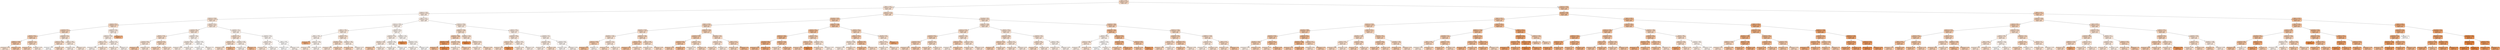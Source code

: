 digraph Tree {
node [shape=box, style="filled, rounded", color="black", fontname="helvetica"] ;
edge [fontname="helvetica"] ;
0 [label=<MedInc &le; 0.305<br/>squared_error = 0.942<br/>samples = 14343<br/>value = 1.91>, fillcolor="#f7d8c2"] ;
1 [label=<MedInc &le; -0.533<br/>squared_error = 0.631<br/>samples = 9562<br/>value = 1.553>, fillcolor="#f9e2d2"] ;
0 -> 1 [labeldistance=2.5, labelangle=45, headlabel="True"] ;
2 [label=<AveRooms &le; -0.841<br/>squared_error = 0.463<br/>samples = 4897<br/>value = 1.276>, fillcolor="#fbeade"] ;
1 -> 2 ;
3 [label=<AveOccup &le; -0.504<br/>squared_error = 0.538<br/>samples = 1911<br/>value = 1.557>, fillcolor="#f9e2d1"] ;
2 -> 3 ;
4 [label=<Latitude &le; 1.054<br/>squared_error = 0.783<br/>samples = 561<br/>value = 1.9>, fillcolor="#f7d8c2"] ;
3 -> 4 ;
5 [label=<Longitude &le; 0.67<br/>squared_error = 0.765<br/>samples = 468<br/>value = 2.042>, fillcolor="#f6d4bc"] ;
4 -> 5 ;
6 [label=<Latitude &le; -0.515<br/>squared_error = 0.875<br/>samples = 277<br/>value = 2.309>, fillcolor="#f5cdb0"] ;
5 -> 6 ;
7 [label=<AveBedrms &le; -0.845<br/>squared_error = 0.765<br/>samples = 137<br/>value = 2.607>, fillcolor="#f3c4a3"] ;
6 -> 7 ;
8 [label=<squared_error = 0.178<br/>samples = 7<br/>value = 1.591>, fillcolor="#f9e1d0"] ;
7 -> 8 ;
9 [label=<squared_error = 0.738<br/>samples = 130<br/>value = 2.662>, fillcolor="#f3c3a0"] ;
7 -> 9 ;
10 [label=<Longitude &le; -1.14<br/>squared_error = 0.811<br/>samples = 140<br/>value = 2.017>, fillcolor="#f6d5bd"] ;
6 -> 10 ;
11 [label=<squared_error = 0.746<br/>samples = 110<br/>value = 2.223>, fillcolor="#f5cfb4"] ;
10 -> 11 ;
12 [label=<squared_error = 0.323<br/>samples = 30<br/>value = 1.262>, fillcolor="#fbeade"] ;
10 -> 12 ;
13 [label=<Longitude &le; 1.214<br/>squared_error = 0.352<br/>samples = 191<br/>value = 1.655>, fillcolor="#f8dfcd"] ;
5 -> 13 ;
14 [label=<AveOccup &le; -1.841<br/>squared_error = 0.399<br/>samples = 127<br/>value = 1.822>, fillcolor="#f7dac6"] ;
13 -> 14 ;
15 [label=<squared_error = 0.007<br/>samples = 6<br/>value = 0.566>, fillcolor="#fffefd"] ;
14 -> 15 ;
16 [label=<squared_error = 0.337<br/>samples = 121<br/>value = 1.884>, fillcolor="#f7d9c3"] ;
14 -> 16 ;
17 [label=<MedInc &le; -1.298<br/>squared_error = 0.092<br/>samples = 64<br/>value = 1.324>, fillcolor="#fae9dc"] ;
13 -> 17 ;
18 [label=<squared_error = 0.096<br/>samples = 14<br/>value = 1.098>, fillcolor="#fcefe6"] ;
17 -> 18 ;
19 [label=<squared_error = 0.072<br/>samples = 50<br/>value = 1.387>, fillcolor="#fae7d9"] ;
17 -> 19 ;
20 [label=<AveRooms &le; -0.85<br/>squared_error = 0.263<br/>samples = 93<br/>value = 1.186>, fillcolor="#fbece2"] ;
4 -> 20 ;
21 [label=<AveOccup &le; -1.351<br/>squared_error = 0.207<br/>samples = 92<br/>value = 1.161>, fillcolor="#fbede3"] ;
20 -> 21 ;
22 [label=<MedInc &le; -1.714<br/>squared_error = 0.224<br/>samples = 26<br/>value = 1.424>, fillcolor="#fae6d7"] ;
21 -> 22 ;
23 [label=<squared_error = 0.082<br/>samples = 4<br/>value = 0.909>, fillcolor="#fdf4ee"] ;
22 -> 23 ;
24 [label=<squared_error = 0.193<br/>samples = 22<br/>value = 1.517>, fillcolor="#f9e3d3"] ;
22 -> 24 ;
25 [label=<Latitude &le; 1.318<br/>squared_error = 0.162<br/>samples = 66<br/>value = 1.057>, fillcolor="#fcf0e8"] ;
21 -> 25 ;
26 [label=<squared_error = 0.187<br/>samples = 30<br/>value = 1.221>, fillcolor="#fbebe0"] ;
25 -> 26 ;
27 [label=<squared_error = 0.1<br/>samples = 36<br/>value = 0.921>, fillcolor="#fdf4ee"] ;
25 -> 27 ;
28 [label=<squared_error = 0.0<br/>samples = 1<br/>value = 3.5>, fillcolor="#eeab7b"] ;
20 -> 28 ;
29 [label=<Latitude &le; -0.543<br/>squared_error = 0.367<br/>samples = 1350<br/>value = 1.415>, fillcolor="#fae6d8"] ;
3 -> 29 ;
30 [label=<Longitude &le; 0.88<br/>squared_error = 0.309<br/>samples = 1034<br/>value = 1.512>, fillcolor="#f9e3d3"] ;
29 -> 30 ;
31 [label=<Latitude &le; -0.748<br/>squared_error = 0.291<br/>samples = 843<br/>value = 1.624>, fillcolor="#f9e0ce"] ;
30 -> 31 ;
32 [label=<Longitude &le; 0.605<br/>squared_error = 0.208<br/>samples = 514<br/>value = 1.461>, fillcolor="#fae5d6"] ;
31 -> 32 ;
33 [label=<squared_error = 0.657<br/>samples = 14<br/>value = 2.648>, fillcolor="#f3c3a1"] ;
32 -> 33 ;
34 [label=<squared_error = 0.155<br/>samples = 500<br/>value = 1.428>, fillcolor="#fae6d7"] ;
32 -> 34 ;
35 [label=<AveOccup &le; 0.676<br/>squared_error = 0.315<br/>samples = 329<br/>value = 1.878>, fillcolor="#f7d9c3"] ;
31 -> 35 ;
36 [label=<squared_error = 0.348<br/>samples = 170<br/>value = 2.112>, fillcolor="#f6d2b9"] ;
35 -> 36 ;
37 [label=<squared_error = 0.157<br/>samples = 159<br/>value = 1.627>, fillcolor="#f9e0ce"] ;
35 -> 37 ;
38 [label=<Longitude &le; 1.435<br/>squared_error = 0.087<br/>samples = 191<br/>value = 1.017>, fillcolor="#fcf1e9"] ;
30 -> 38 ;
39 [label=<HouseAge &le; 0.464<br/>squared_error = 0.078<br/>samples = 168<br/>value = 1.064>, fillcolor="#fcf0e7"] ;
38 -> 39 ;
40 [label=<squared_error = 0.078<br/>samples = 112<br/>value = 1.13>, fillcolor="#fbeee4"] ;
39 -> 40 ;
41 [label=<squared_error = 0.051<br/>samples = 56<br/>value = 0.933>, fillcolor="#fdf4ed"] ;
39 -> 41 ;
42 [label=<HouseAge &le; 0.383<br/>squared_error = 0.019<br/>samples = 23<br/>value = 0.668>, fillcolor="#fefbf9"] ;
38 -> 42 ;
43 [label=<squared_error = 0.015<br/>samples = 22<br/>value = 0.653>, fillcolor="#fefbf9"] ;
42 -> 43 ;
44 [label=<squared_error = 0.0<br/>samples = 1<br/>value = 1.0>, fillcolor="#fcf2ea"] ;
42 -> 44 ;
45 [label=<Longitude &le; -1.03<br/>squared_error = 0.426<br/>samples = 316<br/>value = 1.098>, fillcolor="#fcefe6"] ;
29 -> 45 ;
46 [label=<Latitude &le; 1.05<br/>squared_error = 0.446<br/>samples = 128<br/>value = 1.565>, fillcolor="#f9e2d1"] ;
45 -> 46 ;
47 [label=<Latitude &le; 1.022<br/>squared_error = 0.411<br/>samples = 101<br/>value = 1.699>, fillcolor="#f8decb"] ;
46 -> 47 ;
48 [label=<squared_error = 0.316<br/>samples = 97<br/>value = 1.641>, fillcolor="#f9e0ce"] ;
47 -> 48 ;
49 [label=<squared_error = 0.63<br/>samples = 4<br/>value = 3.116>, fillcolor="#f0b68c"] ;
47 -> 49 ;
50 [label=<Population &le; 2.339<br/>squared_error = 0.259<br/>samples = 27<br/>value = 1.064>, fillcolor="#fcf0e7"] ;
46 -> 50 ;
51 [label=<squared_error = 0.103<br/>samples = 26<br/>value = 0.985>, fillcolor="#fcf2eb"] ;
50 -> 51 ;
52 [label=<squared_error = -0.0<br/>samples = 1<br/>value = 3.1>, fillcolor="#f0b68d"] ;
50 -> 52 ;
53 [label=<Longitude &le; -0.414<br/>squared_error = 0.162<br/>samples = 188<br/>value = 0.779>, fillcolor="#fef8f4"] ;
45 -> 53 ;
54 [label=<Latitude &le; 0.482<br/>squared_error = 0.204<br/>samples = 107<br/>value = 0.94>, fillcolor="#fdf3ed"] ;
53 -> 54 ;
55 [label=<squared_error = 0.326<br/>samples = 21<br/>value = 1.423>, fillcolor="#fae6d7"] ;
54 -> 55 ;
56 [label=<squared_error = 0.103<br/>samples = 86<br/>value = 0.821>, fillcolor="#fdf7f2"] ;
54 -> 56 ;
57 [label=<MedInc &le; -0.897<br/>squared_error = 0.027<br/>samples = 81<br/>value = 0.567>, fillcolor="#fffefd"] ;
53 -> 57 ;
58 [label=<squared_error = 0.012<br/>samples = 74<br/>value = 0.537>, fillcolor="#ffffff"] ;
57 -> 58 ;
59 [label=<squared_error = 0.067<br/>samples = 7<br/>value = 0.886>, fillcolor="#fdf5ef"] ;
57 -> 59 ;
60 [label=<MedInc &le; -0.841<br/>squared_error = 0.331<br/>samples = 2986<br/>value = 1.095>, fillcolor="#fcefe6"] ;
2 -> 60 ;
61 [label=<AveOccup &le; -0.897<br/>squared_error = 0.239<br/>samples = 1782<br/>value = 0.949>, fillcolor="#fdf3ec"] ;
60 -> 61 ;
62 [label=<MedInc &le; -1.206<br/>squared_error = 0.617<br/>samples = 207<br/>value = 1.322>, fillcolor="#fae9dc"] ;
61 -> 62 ;
63 [label=<MedInc &le; -1.918<br/>squared_error = 0.212<br/>samples = 63<br/>value = 0.938>, fillcolor="#fdf3ed"] ;
62 -> 63 ;
64 [label=<squared_error = 0.0<br/>samples = 1<br/>value = 3.5>, fillcolor="#eeab7b"] ;
63 -> 64 ;
65 [label=<AveOccup &le; -1.349<br/>squared_error = 0.108<br/>samples = 62<br/>value = 0.896>, fillcolor="#fdf5ef"] ;
63 -> 65 ;
66 [label=<squared_error = 0.138<br/>samples = 6<br/>value = 1.36>, fillcolor="#fae8da"] ;
65 -> 66 ;
67 [label=<squared_error = 0.079<br/>samples = 56<br/>value = 0.847>, fillcolor="#fdf6f1"] ;
65 -> 67 ;
68 [label=<Latitude &le; 1.078<br/>squared_error = 0.701<br/>samples = 144<br/>value = 1.491>, fillcolor="#f9e4d4"] ;
62 -> 68 ;
69 [label=<HouseAge &le; -0.141<br/>squared_error = 0.952<br/>samples = 83<br/>value = 1.708>, fillcolor="#f8decb"] ;
68 -> 69 ;
70 [label=<squared_error = 0.854<br/>samples = 54<br/>value = 1.477>, fillcolor="#f9e4d5"] ;
69 -> 70 ;
71 [label=<squared_error = 0.85<br/>samples = 29<br/>value = 2.138>, fillcolor="#f6d2b8"] ;
69 -> 71 ;
72 [label=<Population &le; -1.481<br/>squared_error = 0.209<br/>samples = 61<br/>value = 1.195>, fillcolor="#fbece1"] ;
68 -> 72 ;
73 [label=<squared_error = 0.585<br/>samples = 3<br/>value = 2.176>, fillcolor="#f5d0b6"] ;
72 -> 73 ;
74 [label=<squared_error = 0.137<br/>samples = 58<br/>value = 1.144>, fillcolor="#fbeee4"] ;
72 -> 74 ;
75 [label=<Latitude &le; -0.464<br/>squared_error = 0.169<br/>samples = 1575<br/>value = 0.9>, fillcolor="#fdf5ef"] ;
61 -> 75 ;
76 [label=<Longitude &le; 1.074<br/>squared_error = 0.189<br/>samples = 503<br/>value = 1.074>, fillcolor="#fcf0e7"] ;
75 -> 76 ;
77 [label=<Population &le; -1.355<br/>squared_error = 0.202<br/>samples = 246<br/>value = 1.269>, fillcolor="#fbeade"] ;
76 -> 77 ;
78 [label=<squared_error = 1.204<br/>samples = 6<br/>value = 2.464>, fillcolor="#f4c8a9"] ;
77 -> 78 ;
79 [label=<squared_error = 0.14<br/>samples = 240<br/>value = 1.239>, fillcolor="#fbebdf"] ;
77 -> 79 ;
80 [label=<Longitude &le; 1.508<br/>squared_error = 0.106<br/>samples = 257<br/>value = 0.888>, fillcolor="#fdf5ef"] ;
76 -> 80 ;
81 [label=<squared_error = 0.113<br/>samples = 189<br/>value = 0.969>, fillcolor="#fcf3eb"] ;
80 -> 81 ;
82 [label=<squared_error = 0.018<br/>samples = 68<br/>value = 0.661>, fillcolor="#fefbf9"] ;
80 -> 82 ;
83 [label=<Population &le; -1.627<br/>squared_error = 0.139<br/>samples = 1072<br/>value = 0.819>, fillcolor="#fdf7f2"] ;
75 -> 83 ;
84 [label=<squared_error = 0.0<br/>samples = 1<br/>value = 4.5>, fillcolor="#e88f4f"] ;
83 -> 84 ;
85 [label=<Longitude &le; -0.155<br/>squared_error = 0.126<br/>samples = 1071<br/>value = 0.816>, fillcolor="#fdf7f2"] ;
83 -> 85 ;
86 [label=<squared_error = 0.143<br/>samples = 751<br/>value = 0.897>, fillcolor="#fdf5ef"] ;
85 -> 86 ;
87 [label=<squared_error = 0.036<br/>samples = 320<br/>value = 0.625>, fillcolor="#fefcfb"] ;
85 -> 87 ;
88 [label=<AveOccup &le; -0.691<br/>squared_error = 0.389<br/>samples = 1204<br/>value = 1.311>, fillcolor="#fae9dc"] ;
60 -> 88 ;
89 [label=<AveRooms &le; -0.658<br/>squared_error = 0.649<br/>samples = 241<br/>value = 1.678>, fillcolor="#f8dfcc"] ;
88 -> 89 ;
90 [label=<Longitude &le; -1.396<br/>squared_error = 0.805<br/>samples = 36<br/>value = 2.222>, fillcolor="#f5cfb4"] ;
89 -> 90 ;
91 [label=<Population &le; -0.424<br/>squared_error = 0.653<br/>samples = 3<br/>value = 4.11>, fillcolor="#ea9a60"] ;
90 -> 91 ;
92 [label=<squared_error = 0.0<br/>samples = 1<br/>value = 3.0>, fillcolor="#f1b991"] ;
91 -> 92 ;
93 [label=<squared_error = 0.055<br/>samples = 2<br/>value = 4.664>, fillcolor="#e78a47"] ;
91 -> 93 ;
94 [label=<HouseAge &le; -0.505<br/>squared_error = 0.466<br/>samples = 33<br/>value = 2.051>, fillcolor="#f6d4bb"] ;
90 -> 94 ;
95 [label=<squared_error = 0.161<br/>samples = 8<br/>value = 1.343>, fillcolor="#fae8db"] ;
94 -> 95 ;
96 [label=<squared_error = 0.352<br/>samples = 25<br/>value = 2.277>, fillcolor="#f5ceb1"] ;
94 -> 96 ;
97 [label=<Population &le; -1.617<br/>squared_error = 0.561<br/>samples = 205<br/>value = 1.583>, fillcolor="#f9e1d0"] ;
89 -> 97 ;
98 [label=<squared_error = 0.0<br/>samples = 1<br/>value = 4.75>, fillcolor="#e68844"] ;
97 -> 98 ;
99 [label=<AveBedrms &le; 0.413<br/>squared_error = 0.514<br/>samples = 204<br/>value = 1.567>, fillcolor="#f9e2d1"] ;
97 -> 99 ;
100 [label=<squared_error = 0.317<br/>samples = 142<br/>value = 1.43>, fillcolor="#fae6d7"] ;
99 -> 100 ;
101 [label=<squared_error = 0.825<br/>samples = 62<br/>value = 1.882>, fillcolor="#f7d9c3"] ;
99 -> 101 ;
102 [label=<Latitude &le; -0.525<br/>squared_error = 0.282<br/>samples = 963<br/>value = 1.22>, fillcolor="#fbebe0"] ;
88 -> 102 ;
103 [label=<Longitude &le; 0.894<br/>squared_error = 0.298<br/>samples = 344<br/>value = 1.441>, fillcolor="#fae5d6"] ;
102 -> 103 ;
104 [label=<AveOccup &le; 3.548<br/>squared_error = 0.323<br/>samples = 176<br/>value = 1.713>, fillcolor="#f8deca"] ;
103 -> 104 ;
105 [label=<squared_error = 0.28<br/>samples = 175<br/>value = 1.697>, fillcolor="#f8decb"] ;
104 -> 105 ;
106 [label=<squared_error = -0.0<br/>samples = 1<br/>value = 4.5>, fillcolor="#e88f4f"] ;
104 -> 106 ;
107 [label=<Latitude &le; -1.009<br/>squared_error = 0.114<br/>samples = 168<br/>value = 1.156>, fillcolor="#fbede3"] ;
103 -> 107 ;
108 [label=<squared_error = 0.138<br/>samples = 58<br/>value = 1.318>, fillcolor="#fae9dc"] ;
107 -> 108 ;
109 [label=<squared_error = 0.08<br/>samples = 110<br/>value = 1.071>, fillcolor="#fcf0e7"] ;
107 -> 109 ;
110 [label=<Longitude &le; -0.33<br/>squared_error = 0.23<br/>samples = 619<br/>value = 1.096>, fillcolor="#fcefe6"] ;
102 -> 110 ;
111 [label=<HouseAge &le; 1.836<br/>squared_error = 0.253<br/>samples = 459<br/>value = 1.198>, fillcolor="#fbece1"] ;
110 -> 111 ;
112 [label=<squared_error = 0.198<br/>samples = 433<br/>value = 1.165>, fillcolor="#fbede3"] ;
111 -> 112 ;
113 [label=<squared_error = 0.864<br/>samples = 26<br/>value = 1.739>, fillcolor="#f8ddc9"] ;
111 -> 113 ;
114 [label=<Longitude &le; 0.396<br/>squared_error = 0.051<br/>samples = 160<br/>value = 0.806>, fillcolor="#fdf7f3"] ;
110 -> 114 ;
115 [label=<squared_error = 0.034<br/>samples = 139<br/>value = 0.779>, fillcolor="#fef8f4"] ;
114 -> 115 ;
116 [label=<squared_error = 0.128<br/>samples = 21<br/>value = 0.988>, fillcolor="#fcf2eb"] ;
114 -> 116 ;
117 [label=<AveOccup &le; -0.775<br/>squared_error = 0.642<br/>samples = 4665<br/>value = 1.844>, fillcolor="#f7dac5"] ;
1 -> 117 ;
118 [label=<HouseAge &le; -0.343<br/>squared_error = 0.967<br/>samples = 873<br/>value = 2.492>, fillcolor="#f4c8a8"] ;
117 -> 118 ;
119 [label=<MedInc &le; -0.186<br/>squared_error = 0.62<br/>samples = 321<br/>value = 2.021>, fillcolor="#f6d5bd"] ;
118 -> 119 ;
120 [label=<Population &le; -0.579<br/>squared_error = 0.504<br/>samples = 145<br/>value = 1.793>, fillcolor="#f8dbc7"] ;
119 -> 120 ;
121 [label=<Population &le; -1.355<br/>squared_error = 0.467<br/>samples = 49<br/>value = 1.492>, fillcolor="#f9e4d4"] ;
120 -> 121 ;
122 [label=<AveOccup &le; -0.929<br/>squared_error = 1.262<br/>samples = 3<br/>value = 2.32>, fillcolor="#f5ccaf"] ;
121 -> 122 ;
123 [label=<squared_error = 0.417<br/>samples = 2<br/>value = 3.021>, fillcolor="#f0b990"] ;
122 -> 123 ;
124 [label=<squared_error = 0.0<br/>samples = 1<br/>value = 0.917>, fillcolor="#fdf4ee"] ;
122 -> 124 ;
125 [label=<Longitude &le; -1.471<br/>squared_error = 0.367<br/>samples = 46<br/>value = 1.438>, fillcolor="#fae5d7"] ;
121 -> 125 ;
126 [label=<squared_error = 0.051<br/>samples = 4<br/>value = 1.94>, fillcolor="#f7d7c0"] ;
125 -> 126 ;
127 [label=<squared_error = 0.371<br/>samples = 42<br/>value = 1.39>, fillcolor="#fae7d9"] ;
125 -> 127 ;
128 [label=<AveRooms &le; -1.263<br/>squared_error = 0.453<br/>samples = 96<br/>value = 1.946>, fillcolor="#f7d7c0"] ;
120 -> 128 ;
129 [label=<Latitude &le; -0.702<br/>squared_error = 0.621<br/>samples = 20<br/>value = 2.448>, fillcolor="#f4c9aa"] ;
128 -> 129 ;
130 [label=<squared_error = 0.422<br/>samples = 11<br/>value = 2.979>, fillcolor="#f1ba92"] ;
129 -> 130 ;
131 [label=<squared_error = 0.097<br/>samples = 9<br/>value = 1.798>, fillcolor="#f8dbc7"] ;
129 -> 131 ;
132 [label=<MedInc &le; -0.386<br/>squared_error = 0.325<br/>samples = 76<br/>value = 1.814>, fillcolor="#f8dbc6"] ;
128 -> 132 ;
133 [label=<squared_error = 0.153<br/>samples = 23<br/>value = 1.515>, fillcolor="#f9e3d3"] ;
132 -> 133 ;
134 [label=<squared_error = 0.343<br/>samples = 53<br/>value = 1.944>, fillcolor="#f7d7c0"] ;
132 -> 134 ;
135 [label=<AveRooms &le; -0.491<br/>squared_error = 0.637<br/>samples = 176<br/>value = 2.21>, fillcolor="#f5d0b4"] ;
119 -> 135 ;
136 [label=<Longitude &le; 0.703<br/>squared_error = 0.677<br/>samples = 96<br/>value = 2.421>, fillcolor="#f4caab"] ;
135 -> 136 ;
137 [label=<Longitude &le; 0.443<br/>squared_error = 0.585<br/>samples = 67<br/>value = 2.665>, fillcolor="#f3c3a0"] ;
136 -> 137 ;
138 [label=<squared_error = 0.429<br/>samples = 43<br/>value = 2.404>, fillcolor="#f4caac"] ;
137 -> 138 ;
139 [label=<squared_error = 0.522<br/>samples = 24<br/>value = 3.134>, fillcolor="#f0b58b"] ;
137 -> 139 ;
140 [label=<Latitude &le; -1.319<br/>squared_error = 0.431<br/>samples = 29<br/>value = 1.856>, fillcolor="#f7dac4"] ;
136 -> 140 ;
141 [label=<squared_error = 0.212<br/>samples = 8<br/>value = 1.35>, fillcolor="#fae8db"] ;
140 -> 141 ;
142 [label=<squared_error = 0.38<br/>samples = 21<br/>value = 2.049>, fillcolor="#f6d4bc"] ;
140 -> 142 ;
143 [label=<HouseAge &le; -1.231<br/>squared_error = 0.471<br/>samples = 80<br/>value = 1.957>, fillcolor="#f7d7c0"] ;
135 -> 143 ;
144 [label=<AveOccup &le; -1.041<br/>squared_error = 0.243<br/>samples = 25<br/>value = 1.609>, fillcolor="#f9e0cf"] ;
143 -> 144 ;
145 [label=<squared_error = 0.15<br/>samples = 13<br/>value = 1.864>, fillcolor="#f7d9c4"] ;
144 -> 145 ;
146 [label=<squared_error = 0.197<br/>samples = 12<br/>value = 1.333>, fillcolor="#fae8db"] ;
144 -> 146 ;
147 [label=<MedInc &le; 0.194<br/>squared_error = 0.495<br/>samples = 55<br/>value = 2.115>, fillcolor="#f6d2b9"] ;
143 -> 147 ;
148 [label=<squared_error = 0.387<br/>samples = 50<br/>value = 2.005>, fillcolor="#f6d5bd"] ;
147 -> 148 ;
149 [label=<squared_error = 0.25<br/>samples = 5<br/>value = 3.212>, fillcolor="#efb388"] ;
147 -> 149 ;
150 [label=<AveRooms &le; -0.138<br/>squared_error = 0.966<br/>samples = 552<br/>value = 2.765>, fillcolor="#f2c09c"] ;
118 -> 150 ;
151 [label=<Latitude &le; 1.003<br/>squared_error = 0.854<br/>samples = 428<br/>value = 2.94>, fillcolor="#f1bb94"] ;
150 -> 151 ;
152 [label=<AveOccup &le; -1.165<br/>squared_error = 0.804<br/>samples = 368<br/>value = 3.054>, fillcolor="#f0b88f"] ;
151 -> 152 ;
153 [label=<HouseAge &le; 0.303<br/>squared_error = 0.935<br/>samples = 134<br/>value = 3.427>, fillcolor="#eead7e"] ;
152 -> 153 ;
154 [label=<squared_error = 0.923<br/>samples = 60<br/>value = 3.109>, fillcolor="#f0b68c"] ;
153 -> 154 ;
155 [label=<squared_error = 0.797<br/>samples = 74<br/>value = 3.684>, fillcolor="#eda673"] ;
153 -> 155 ;
156 [label=<AveBedrms &le; -0.913<br/>squared_error = 0.604<br/>samples = 234<br/>value = 2.84>, fillcolor="#f2be98"] ;
152 -> 156 ;
157 [label=<squared_error = 0.306<br/>samples = 10<br/>value = 1.738>, fillcolor="#f8ddc9"] ;
156 -> 157 ;
158 [label=<squared_error = 0.56<br/>samples = 224<br/>value = 2.889>, fillcolor="#f1bc96"] ;
156 -> 158 ;
159 [label=<Latitude &le; 1.106<br/>squared_error = 0.592<br/>samples = 60<br/>value = 2.241>, fillcolor="#f5cfb3"] ;
151 -> 159 ;
160 [label=<AveRooms &le; -0.175<br/>squared_error = 0.539<br/>samples = 49<br/>value = 2.409>, fillcolor="#f4caac"] ;
159 -> 160 ;
161 [label=<squared_error = 0.448<br/>samples = 48<br/>value = 2.363>, fillcolor="#f4cbae"] ;
160 -> 161 ;
162 [label=<squared_error = 0.0<br/>samples = 1<br/>value = 4.6>, fillcolor="#e78c4a"] ;
160 -> 162 ;
163 [label=<Longitude &le; -1.257<br/>squared_error = 0.143<br/>samples = 11<br/>value = 1.495>, fillcolor="#f9e4d4"] ;
159 -> 163 ;
164 [label=<squared_error = 0.013<br/>samples = 6<br/>value = 1.828>, fillcolor="#f7dac5"] ;
163 -> 164 ;
165 [label=<squared_error = 0.007<br/>samples = 5<br/>value = 1.095>, fillcolor="#fcefe6"] ;
163 -> 165 ;
166 [label=<Latitude &le; 1.059<br/>squared_error = 0.886<br/>samples = 124<br/>value = 2.163>, fillcolor="#f5d1b6"] ;
150 -> 166 ;
167 [label=<MedInc &le; -0.303<br/>squared_error = 0.974<br/>samples = 79<br/>value = 2.47>, fillcolor="#f4c8a9"] ;
166 -> 167 ;
168 [label=<Population &le; -0.569<br/>squared_error = 0.369<br/>samples = 18<br/>value = 1.395>, fillcolor="#fae7d9"] ;
167 -> 168 ;
169 [label=<squared_error = 0.188<br/>samples = 11<br/>value = 1.164>, fillcolor="#fbede3"] ;
168 -> 169 ;
170 [label=<squared_error = 0.437<br/>samples = 7<br/>value = 1.758>, fillcolor="#f8dcc8"] ;
168 -> 170 ;
171 [label=<Longitude &le; 1.204<br/>squared_error = 0.71<br/>samples = 61<br/>value = 2.788>, fillcolor="#f2bf9b"] ;
167 -> 171 ;
172 [label=<squared_error = 0.635<br/>samples = 53<br/>value = 2.938>, fillcolor="#f1bb94"] ;
171 -> 172 ;
173 [label=<squared_error = 0.068<br/>samples = 8<br/>value = 1.791>, fillcolor="#f8dbc7"] ;
171 -> 173 ;
174 [label=<Population &le; 0.86<br/>squared_error = 0.274<br/>samples = 45<br/>value = 1.624>, fillcolor="#f9e0ce"] ;
166 -> 174 ;
175 [label=<MedInc &le; -0.342<br/>squared_error = 0.168<br/>samples = 44<br/>value = 1.574>, fillcolor="#f9e1d1"] ;
174 -> 175 ;
176 [label=<squared_error = 0.064<br/>samples = 11<br/>value = 1.313>, fillcolor="#fae9dc"] ;
175 -> 176 ;
177 [label=<squared_error = 0.172<br/>samples = 33<br/>value = 1.661>, fillcolor="#f8dfcd"] ;
175 -> 177 ;
178 [label=<squared_error = -0.0<br/>samples = 1<br/>value = 3.821>, fillcolor="#eca26d"] ;
174 -> 178 ;
179 [label=<HouseAge &le; 1.433<br/>squared_error = 0.448<br/>samples = 3792<br/>value = 1.695>, fillcolor="#f8decb"] ;
117 -> 179 ;
180 [label=<AveRooms &le; -0.406<br/>squared_error = 0.381<br/>samples = 3498<br/>value = 1.645>, fillcolor="#f8dfcd"] ;
179 -> 180 ;
181 [label=<AveOccup &le; 0.345<br/>squared_error = 0.334<br/>samples = 1025<br/>value = 1.887>, fillcolor="#f7d9c3"] ;
180 -> 181 ;
182 [label=<Longitude &le; 0.675<br/>squared_error = 0.384<br/>samples = 616<br/>value = 2.059>, fillcolor="#f6d4bb"] ;
181 -> 182 ;
183 [label=<Longitude &le; 0.516<br/>squared_error = 0.476<br/>samples = 357<br/>value = 2.21>, fillcolor="#f5cfb4"] ;
182 -> 183 ;
184 [label=<squared_error = 0.512<br/>samples = 192<br/>value = 2.023>, fillcolor="#f6d5bd"] ;
183 -> 184 ;
185 [label=<squared_error = 0.346<br/>samples = 165<br/>value = 2.428>, fillcolor="#f4c9ab"] ;
183 -> 185 ;
186 [label=<Longitude &le; 0.987<br/>squared_error = 0.18<br/>samples = 259<br/>value = 1.849>, fillcolor="#f7dac4"] ;
182 -> 186 ;
187 [label=<squared_error = 0.143<br/>samples = 205<br/>value = 1.938>, fillcolor="#f7d7c0"] ;
186 -> 187 ;
188 [label=<squared_error = 0.18<br/>samples = 54<br/>value = 1.512>, fillcolor="#f9e3d3"] ;
186 -> 188 ;
189 [label=<Longitude &le; -1.302<br/>squared_error = 0.147<br/>samples = 409<br/>value = 1.628>, fillcolor="#f9e0ce"] ;
181 -> 189 ;
190 [label=<AveOccup &le; 0.391<br/>squared_error = 0.153<br/>samples = 15<br/>value = 2.262>, fillcolor="#f5ceb2"] ;
189 -> 190 ;
191 [label=<squared_error = 0.0<br/>samples = 1<br/>value = 1.138>, fillcolor="#fbeee4"] ;
190 -> 191 ;
192 [label=<squared_error = 0.067<br/>samples = 14<br/>value = 2.342>, fillcolor="#f4ccae"] ;
190 -> 192 ;
193 [label=<AveOccup &le; 0.762<br/>squared_error = 0.131<br/>samples = 394<br/>value = 1.604>, fillcolor="#f9e1cf"] ;
189 -> 193 ;
194 [label=<squared_error = 0.168<br/>samples = 121<br/>value = 1.726>, fillcolor="#f8ddca"] ;
193 -> 194 ;
195 [label=<squared_error = 0.106<br/>samples = 273<br/>value = 1.55>, fillcolor="#f9e2d2"] ;
193 -> 195 ;
196 [label=<Latitude &le; -0.548<br/>squared_error = 0.366<br/>samples = 2473<br/>value = 1.544>, fillcolor="#f9e2d2"] ;
180 -> 196 ;
197 [label=<Longitude &le; 0.885<br/>squared_error = 0.352<br/>samples = 1100<br/>value = 1.722>, fillcolor="#f8ddca"] ;
196 -> 197 ;
198 [label=<AveOccup &le; -0.107<br/>squared_error = 0.297<br/>samples = 562<br/>value = 2.004>, fillcolor="#f6d5bd"] ;
197 -> 198 ;
199 [label=<squared_error = 0.37<br/>samples = 177<br/>value = 2.395>, fillcolor="#f4caac"] ;
198 -> 199 ;
200 [label=<squared_error = 0.162<br/>samples = 385<br/>value = 1.825>, fillcolor="#f7dac5"] ;
198 -> 200 ;
201 [label=<Latitude &le; -0.93<br/>squared_error = 0.239<br/>samples = 538<br/>value = 1.427>, fillcolor="#fae6d7"] ;
197 -> 201 ;
202 [label=<squared_error = 0.259<br/>samples = 276<br/>value = 1.598>, fillcolor="#f9e1d0"] ;
201 -> 202 ;
203 [label=<squared_error = 0.154<br/>samples = 262<br/>value = 1.246>, fillcolor="#fbebdf"] ;
201 -> 203 ;
204 [label=<Longitude &le; -0.297<br/>squared_error = 0.332<br/>samples = 1373<br/>value = 1.402>, fillcolor="#fae6d8"] ;
196 -> 204 ;
205 [label=<Latitude &le; 1.059<br/>squared_error = 0.336<br/>samples = 1065<br/>value = 1.527>, fillcolor="#f9e3d3"] ;
204 -> 205 ;
206 [label=<squared_error = 0.409<br/>samples = 403<br/>value = 1.828>, fillcolor="#f7dac5"] ;
205 -> 206 ;
207 [label=<squared_error = 0.203<br/>samples = 662<br/>value = 1.344>, fillcolor="#fae8db"] ;
205 -> 207 ;
208 [label=<Latitude &le; -0.369<br/>squared_error = 0.081<br/>samples = 308<br/>value = 0.971>, fillcolor="#fcf3eb"] ;
204 -> 208 ;
209 [label=<squared_error = 0.132<br/>samples = 50<br/>value = 1.245>, fillcolor="#fbebdf"] ;
208 -> 209 ;
210 [label=<squared_error = 0.053<br/>samples = 258<br/>value = 0.918>, fillcolor="#fdf4ee"] ;
208 -> 210 ;
211 [label=<Longitude &le; -1.409<br/>squared_error = 0.866<br/>samples = 294<br/>value = 2.289>, fillcolor="#f5cdb1"] ;
179 -> 211 ;
212 [label=<Longitude &le; -1.564<br/>squared_error = 0.651<br/>samples = 91<br/>value = 2.942>, fillcolor="#f1bb94"] ;
211 -> 212 ;
213 [label=<Latitude &le; 2.005<br/>squared_error = 0.216<br/>samples = 6<br/>value = 1.062>, fillcolor="#fcf0e7"] ;
212 -> 213 ;
214 [label=<AveOccup &le; -0.459<br/>squared_error = 0.083<br/>samples = 3<br/>value = 1.457>, fillcolor="#fae5d6"] ;
213 -> 214 ;
215 [label=<squared_error = 0.0<br/>samples = 1<br/>value = 1.133>, fillcolor="#fbeee4"] ;
214 -> 215 ;
216 [label=<squared_error = 0.046<br/>samples = 2<br/>value = 1.618>, fillcolor="#f9e0cf"] ;
214 -> 216 ;
217 [label=<AveRooms &le; 1.155<br/>squared_error = 0.039<br/>samples = 3<br/>value = 0.668>, fillcolor="#fefbf9"] ;
213 -> 217 ;
218 [label=<squared_error = 0.0<br/>samples = 2<br/>value = 0.529>, fillcolor="#ffffff"] ;
217 -> 218 ;
219 [label=<squared_error = 0.0<br/>samples = 1<br/>value = 0.946>, fillcolor="#fdf3ec"] ;
217 -> 219 ;
220 [label=<AveOccup &le; 0.004<br/>squared_error = 0.414<br/>samples = 85<br/>value = 3.075>, fillcolor="#f0b78e"] ;
212 -> 220 ;
221 [label=<Longitude &le; -1.494<br/>squared_error = 0.35<br/>samples = 51<br/>value = 3.375>, fillcolor="#eeaf81"] ;
220 -> 221 ;
222 [label=<squared_error = 0.105<br/>samples = 5<br/>value = 2.489>, fillcolor="#f4c8a8"] ;
221 -> 222 ;
223 [label=<squared_error = 0.282<br/>samples = 46<br/>value = 3.471>, fillcolor="#eeac7c"] ;
221 -> 223 ;
224 [label=<AveOccup &le; 2.078<br/>squared_error = 0.173<br/>samples = 34<br/>value = 2.625>, fillcolor="#f3c4a2"] ;
220 -> 224 ;
225 [label=<squared_error = 0.102<br/>samples = 33<br/>value = 2.578>, fillcolor="#f3c5a4"] ;
224 -> 225 ;
226 [label=<squared_error = 0.0<br/>samples = 1<br/>value = 4.184>, fillcolor="#ea985d"] ;
224 -> 226 ;
227 [label=<AveOccup &le; -0.165<br/>squared_error = 0.686<br/>samples = 203<br/>value = 1.996>, fillcolor="#f6d6be"] ;
211 -> 227 ;
228 [label=<Longitude &le; 0.443<br/>squared_error = 0.755<br/>samples = 120<br/>value = 2.21>, fillcolor="#f5d0b4"] ;
227 -> 228 ;
229 [label=<Latitude &le; 1.057<br/>squared_error = 0.623<br/>samples = 57<br/>value = 1.927>, fillcolor="#f7d7c1"] ;
228 -> 229 ;
230 [label=<squared_error = 0.649<br/>samples = 47<br/>value = 2.055>, fillcolor="#f6d4bb"] ;
229 -> 230 ;
231 [label=<squared_error = 0.061<br/>samples = 10<br/>value = 1.328>, fillcolor="#fae8dc"] ;
229 -> 231 ;
232 [label=<Longitude &le; 0.797<br/>squared_error = 0.737<br/>samples = 63<br/>value = 2.465>, fillcolor="#f4c8a9"] ;
228 -> 232 ;
233 [label=<squared_error = 0.65<br/>samples = 55<br/>value = 2.617>, fillcolor="#f3c4a2"] ;
232 -> 233 ;
234 [label=<squared_error = 0.098<br/>samples = 8<br/>value = 1.424>, fillcolor="#fae6d7"] ;
232 -> 234 ;
235 [label=<AveBedrms &le; -0.239<br/>squared_error = 0.425<br/>samples = 83<br/>value = 1.688>, fillcolor="#f8decc"] ;
227 -> 235 ;
236 [label=<Longitude &le; 0.66<br/>squared_error = 0.166<br/>samples = 34<br/>value = 1.406>, fillcolor="#fae6d8"] ;
235 -> 236 ;
237 [label=<squared_error = 0.143<br/>samples = 18<br/>value = 1.158>, fillcolor="#fbede3"] ;
236 -> 237 ;
238 [label=<squared_error = 0.044<br/>samples = 16<br/>value = 1.684>, fillcolor="#f8decc"] ;
236 -> 238 ;
239 [label=<MedInc &le; 0.222<br/>squared_error = 0.511<br/>samples = 49<br/>value = 1.884>, fillcolor="#f7d9c3"] ;
235 -> 239 ;
240 [label=<squared_error = 0.457<br/>samples = 45<br/>value = 1.807>, fillcolor="#f8dbc6"] ;
239 -> 240 ;
241 [label=<squared_error = 0.29<br/>samples = 4<br/>value = 2.76>, fillcolor="#f2c09c"] ;
239 -> 241 ;
242 [label=<AveOccup &le; -0.032<br/>squared_error = 0.799<br/>samples = 4781<br/>value = 2.625>, fillcolor="#f3c4a2"] ;
0 -> 242 [labeldistance=2.5, labelangle=-45, headlabel="False"] ;
243 [label=<HouseAge &le; -0.666<br/>squared_error = 0.81<br/>samples = 2660<br/>value = 2.868>, fillcolor="#f1bd97"] ;
242 -> 243 ;
244 [label=<MedInc &le; 1.344<br/>squared_error = 0.664<br/>samples = 793<br/>value = 2.503>, fillcolor="#f3c7a7"] ;
243 -> 244 ;
245 [label=<AveOccup &le; -0.742<br/>squared_error = 0.509<br/>samples = 556<br/>value = 2.26>, fillcolor="#f5ceb2"] ;
244 -> 245 ;
246 [label=<HouseAge &le; -0.989<br/>squared_error = 0.624<br/>samples = 178<br/>value = 2.514>, fillcolor="#f3c7a7"] ;
245 -> 246 ;
247 [label=<Population &le; 0.353<br/>squared_error = 0.537<br/>samples = 136<br/>value = 2.372>, fillcolor="#f4cbad"] ;
246 -> 247 ;
248 [label=<Population &le; -1.593<br/>squared_error = 0.362<br/>samples = 94<br/>value = 2.191>, fillcolor="#f5d0b5"] ;
247 -> 248 ;
249 [label=<squared_error = 0.203<br/>samples = 3<br/>value = 1.113>, fillcolor="#fcefe5"] ;
248 -> 249 ;
250 [label=<squared_error = 0.328<br/>samples = 91<br/>value = 2.227>, fillcolor="#f5cfb4"] ;
248 -> 250 ;
251 [label=<MedInc &le; 0.353<br/>squared_error = 0.692<br/>samples = 42<br/>value = 2.776>, fillcolor="#f2c09b"] ;
247 -> 251 ;
252 [label=<squared_error = 0.074<br/>samples = 7<br/>value = 1.926>, fillcolor="#f7d8c1"] ;
251 -> 252 ;
253 [label=<squared_error = 0.642<br/>samples = 35<br/>value = 2.946>, fillcolor="#f1bb94"] ;
251 -> 253 ;
254 [label=<Latitude &le; 0.901<br/>squared_error = 0.627<br/>samples = 42<br/>value = 2.975>, fillcolor="#f1ba92"] ;
246 -> 254 ;
255 [label=<Population &le; -0.996<br/>squared_error = 0.486<br/>samples = 33<br/>value = 3.198>, fillcolor="#efb488"] ;
254 -> 255 ;
256 [label=<squared_error = 0.119<br/>samples = 4<br/>value = 2.533>, fillcolor="#f3c6a6"] ;
255 -> 256 ;
257 [label=<squared_error = 0.468<br/>samples = 29<br/>value = 3.29>, fillcolor="#efb184"] ;
255 -> 257 ;
258 [label=<Latitude &le; 1.017<br/>squared_error = 0.293<br/>samples = 9<br/>value = 2.16>, fillcolor="#f5d1b7"] ;
254 -> 258 ;
259 [label=<squared_error = 0.043<br/>samples = 4<br/>value = 1.69>, fillcolor="#f8decb"] ;
258 -> 259 ;
260 [label=<squared_error = 0.176<br/>samples = 5<br/>value = 2.535>, fillcolor="#f3c6a6"] ;
258 -> 260 ;
261 [label=<MedInc &le; 0.626<br/>squared_error = 0.411<br/>samples = 378<br/>value = 2.14>, fillcolor="#f6d1b7"] ;
245 -> 261 ;
262 [label=<Population &le; -0.524<br/>squared_error = 0.353<br/>samples = 154<br/>value = 1.891>, fillcolor="#f7d9c3"] ;
261 -> 262 ;
263 [label=<Latitude &le; -0.597<br/>squared_error = 0.259<br/>samples = 36<br/>value = 1.638>, fillcolor="#f9e0ce"] ;
262 -> 263 ;
264 [label=<squared_error = 0.338<br/>samples = 8<br/>value = 1.98>, fillcolor="#f7d6bf"] ;
263 -> 264 ;
265 [label=<squared_error = 0.194<br/>samples = 28<br/>value = 1.541>, fillcolor="#f9e2d2"] ;
263 -> 265 ;
266 [label=<Longitude &le; -0.905<br/>squared_error = 0.356<br/>samples = 118<br/>value = 1.969>, fillcolor="#f7d6bf"] ;
262 -> 266 ;
267 [label=<squared_error = 0.297<br/>samples = 30<br/>value = 2.283>, fillcolor="#f5cdb1"] ;
266 -> 267 ;
268 [label=<squared_error = 0.33<br/>samples = 88<br/>value = 1.861>, fillcolor="#f7d9c4"] ;
266 -> 268 ;
269 [label=<Latitude &le; 1.359<br/>squared_error = 0.379<br/>samples = 224<br/>value = 2.311>, fillcolor="#f5cdb0"] ;
261 -> 269 ;
270 [label=<Longitude &le; 0.835<br/>squared_error = 0.384<br/>samples = 198<br/>value = 2.363>, fillcolor="#f4cbae"] ;
269 -> 270 ;
271 [label=<squared_error = 0.388<br/>samples = 128<br/>value = 2.495>, fillcolor="#f4c7a8"] ;
270 -> 271 ;
272 [label=<squared_error = 0.287<br/>samples = 70<br/>value = 2.123>, fillcolor="#f6d2b8"] ;
270 -> 272 ;
273 [label=<HouseAge &le; -1.796<br/>squared_error = 0.159<br/>samples = 26<br/>value = 1.909>, fillcolor="#f7d8c2"] ;
269 -> 273 ;
274 [label=<squared_error = 0.014<br/>samples = 3<br/>value = 2.505>, fillcolor="#f3c7a7"] ;
273 -> 274 ;
275 [label=<squared_error = 0.126<br/>samples = 23<br/>value = 1.831>, fillcolor="#f7dac5"] ;
273 -> 275 ;
276 [label=<MedInc &le; 2.695<br/>squared_error = 0.563<br/>samples = 237<br/>value = 3.074>, fillcolor="#f0b78e"] ;
244 -> 276 ;
277 [label=<AveBedrms &le; -0.746<br/>squared_error = 0.48<br/>samples = 202<br/>value = 2.952>, fillcolor="#f1bb93"] ;
276 -> 277 ;
278 [label=<HouseAge &le; -1.15<br/>squared_error = 0.351<br/>samples = 28<br/>value = 2.355>, fillcolor="#f4cbae"] ;
277 -> 278 ;
279 [label=<MedInc &le; 1.628<br/>squared_error = 0.299<br/>samples = 11<br/>value = 2.036>, fillcolor="#f6d4bc"] ;
278 -> 279 ;
280 [label=<squared_error = 0.069<br/>samples = 3<br/>value = 1.308>, fillcolor="#fae9dc"] ;
279 -> 280 ;
281 [label=<squared_error = 0.111<br/>samples = 8<br/>value = 2.31>, fillcolor="#f5cdb0"] ;
279 -> 281 ;
282 [label=<AveRooms &le; 1.137<br/>squared_error = 0.277<br/>samples = 17<br/>value = 2.561>, fillcolor="#f3c6a5"] ;
278 -> 282 ;
283 [label=<squared_error = 0.252<br/>samples = 14<br/>value = 2.672>, fillcolor="#f3c2a0"] ;
282 -> 283 ;
284 [label=<squared_error = 0.067<br/>samples = 3<br/>value = 2.042>, fillcolor="#f6d4bc"] ;
282 -> 284 ;
285 [label=<MedInc &le; 1.745<br/>squared_error = 0.434<br/>samples = 174<br/>value = 3.048>, fillcolor="#f0b88f"] ;
277 -> 285 ;
286 [label=<AveRooms &le; 0.207<br/>squared_error = 0.444<br/>samples = 85<br/>value = 2.858>, fillcolor="#f1bd98"] ;
285 -> 286 ;
287 [label=<squared_error = 0.576<br/>samples = 11<br/>value = 3.321>, fillcolor="#efb083"] ;
286 -> 287 ;
288 [label=<squared_error = 0.388<br/>samples = 74<br/>value = 2.789>, fillcolor="#f2bf9b"] ;
286 -> 288 ;
289 [label=<MedInc &le; 2.65<br/>squared_error = 0.358<br/>samples = 89<br/>value = 3.229>, fillcolor="#efb387"] ;
285 -> 289 ;
290 [label=<squared_error = 0.313<br/>samples = 86<br/>value = 3.272>, fillcolor="#efb285"] ;
289 -> 290 ;
291 [label=<squared_error = 0.075<br/>samples = 3<br/>value = 1.996>, fillcolor="#f6d6be"] ;
289 -> 291 ;
292 [label=<MedInc &le; 3.465<br/>squared_error = 0.454<br/>samples = 35<br/>value = 3.782>, fillcolor="#eca36f"] ;
276 -> 292 ;
293 [label=<Population &le; 0.32<br/>squared_error = 0.333<br/>samples = 33<br/>value = 3.874>, fillcolor="#eba06a"] ;
292 -> 293 ;
294 [label=<Longitude &le; -0.965<br/>squared_error = 0.263<br/>samples = 23<br/>value = 3.697>, fillcolor="#eda572"] ;
293 -> 294 ;
295 [label=<squared_error = 0.103<br/>samples = 9<br/>value = 4.037>, fillcolor="#eb9c63"] ;
294 -> 295 ;
296 [label=<squared_error = 0.244<br/>samples = 14<br/>value = 3.479>, fillcolor="#eeac7c"] ;
294 -> 296 ;
297 [label=<AveOccup &le; -0.485<br/>squared_error = 0.257<br/>samples = 10<br/>value = 4.28>, fillcolor="#e99558"] ;
293 -> 297 ;
298 [label=<squared_error = 0.03<br/>samples = 4<br/>value = 4.755>, fillcolor="#e68843"] ;
297 -> 298 ;
299 [label=<squared_error = 0.158<br/>samples = 6<br/>value = 3.964>, fillcolor="#eb9e66"] ;
297 -> 299 ;
300 [label=<AveRooms &le; 1.607<br/>squared_error = 0.016<br/>samples = 2<br/>value = 2.265>, fillcolor="#f5ceb2"] ;
292 -> 300 ;
301 [label=<squared_error = 0.0<br/>samples = 1<br/>value = 2.391>, fillcolor="#f4caac"] ;
300 -> 301 ;
302 [label=<squared_error = 0.0<br/>samples = 1<br/>value = 2.139>, fillcolor="#f6d2b8"] ;
300 -> 302 ;
303 [label=<MedInc &le; 1.268<br/>squared_error = 0.792<br/>samples = 1867<br/>value = 3.023>, fillcolor="#f0b990"] ;
243 -> 303 ;
304 [label=<Latitude &le; 1.068<br/>squared_error = 0.694<br/>samples = 1291<br/>value = 2.781>, fillcolor="#f2bf9b"] ;
303 -> 304 ;
305 [label=<AveOccup &le; -0.68<br/>squared_error = 0.656<br/>samples = 1149<br/>value = 2.866>, fillcolor="#f1bd97"] ;
304 -> 305 ;
306 [label=<AveRooms &le; -0.26<br/>squared_error = 0.613<br/>samples = 308<br/>value = 3.427>, fillcolor="#eead7e"] ;
305 -> 306 ;
307 [label=<AveOccup &le; -1.05<br/>squared_error = 0.471<br/>samples = 102<br/>value = 3.687>, fillcolor="#eda673"] ;
306 -> 307 ;
308 [label=<squared_error = 0.376<br/>samples = 52<br/>value = 3.985>, fillcolor="#eb9d66"] ;
307 -> 308 ;
309 [label=<squared_error = 0.381<br/>samples = 50<br/>value = 3.376>, fillcolor="#eeaf81"] ;
307 -> 309 ;
310 [label=<MedInc &le; 0.68<br/>squared_error = 0.633<br/>samples = 206<br/>value = 3.298>, fillcolor="#efb184"] ;
306 -> 310 ;
311 [label=<squared_error = 0.732<br/>samples = 97<br/>value = 3.067>, fillcolor="#f0b78e"] ;
310 -> 311 ;
312 [label=<squared_error = 0.456<br/>samples = 109<br/>value = 3.503>, fillcolor="#eeab7b"] ;
310 -> 312 ;
313 [label=<Longitude &le; 0.675<br/>squared_error = 0.514<br/>samples = 841<br/>value = 2.66>, fillcolor="#f3c3a0"] ;
305 -> 313 ;
314 [label=<MedInc &le; 0.894<br/>squared_error = 0.5<br/>samples = 539<br/>value = 2.82>, fillcolor="#f2be99"] ;
313 -> 314 ;
315 [label=<squared_error = 0.478<br/>samples = 344<br/>value = 2.696>, fillcolor="#f2c29f"] ;
314 -> 315 ;
316 [label=<squared_error = 0.463<br/>samples = 195<br/>value = 3.039>, fillcolor="#f0b890"] ;
314 -> 316 ;
317 [label=<HouseAge &le; 1.029<br/>squared_error = 0.412<br/>samples = 302<br/>value = 2.375>, fillcolor="#f4cbad"] ;
313 -> 317 ;
318 [label=<squared_error = 0.329<br/>samples = 248<br/>value = 2.291>, fillcolor="#f5cdb1"] ;
317 -> 318 ;
319 [label=<squared_error = 0.615<br/>samples = 54<br/>value = 2.76>, fillcolor="#f2c09c"] ;
317 -> 319 ;
320 [label=<Longitude &le; -1.389<br/>squared_error = 0.468<br/>samples = 142<br/>value = 2.091>, fillcolor="#f6d3ba"] ;
304 -> 320 ;
321 [label=<Latitude &le; 1.094<br/>squared_error = 0.187<br/>samples = 43<br/>value = 2.809>, fillcolor="#f2bf9a"] ;
320 -> 321 ;
322 [label=<Population &le; -0.081<br/>squared_error = 0.144<br/>samples = 10<br/>value = 3.267>, fillcolor="#efb285"] ;
321 -> 322 ;
323 [label=<squared_error = 0.124<br/>samples = 5<br/>value = 3.527>, fillcolor="#eeaa7a"] ;
322 -> 323 ;
324 [label=<squared_error = 0.028<br/>samples = 5<br/>value = 3.006>, fillcolor="#f1b991"] ;
322 -> 324 ;
325 [label=<Latitude &le; 1.495<br/>squared_error = 0.117<br/>samples = 33<br/>value = 2.671>, fillcolor="#f3c2a0"] ;
321 -> 325 ;
326 [label=<squared_error = 0.085<br/>samples = 32<br/>value = 2.704>, fillcolor="#f2c29e"] ;
325 -> 326 ;
327 [label=<squared_error = 0.0<br/>samples = 1<br/>value = 1.619>, fillcolor="#f9e0cf"] ;
325 -> 327 ;
328 [label=<Latitude &le; 1.588<br/>squared_error = 0.269<br/>samples = 99<br/>value = 1.779>, fillcolor="#f8dcc8"] ;
320 -> 328 ;
329 [label=<AveOccup &le; -1.004<br/>squared_error = 0.236<br/>samples = 93<br/>value = 1.832>, fillcolor="#f7dac5"] ;
328 -> 329 ;
330 [label=<squared_error = 0.0<br/>samples = 1<br/>value = 3.87>, fillcolor="#eca16b"] ;
329 -> 330 ;
331 [label=<squared_error = 0.193<br/>samples = 92<br/>value = 1.81>, fillcolor="#f8dbc6"] ;
329 -> 331 ;
332 [label=<Longitude &le; -1.065<br/>squared_error = 0.042<br/>samples = 6<br/>value = 0.953>, fillcolor="#fdf3ec"] ;
328 -> 332 ;
333 [label=<squared_error = 0.0<br/>samples = 1<br/>value = 1.252>, fillcolor="#fbebdf"] ;
332 -> 333 ;
334 [label=<squared_error = 0.029<br/>samples = 5<br/>value = 0.893>, fillcolor="#fdf5ef"] ;
332 -> 334 ;
335 [label=<MedInc &le; 1.918<br/>squared_error = 0.586<br/>samples = 576<br/>value = 3.565>, fillcolor="#eda978"] ;
303 -> 335 ;
336 [label=<AveOccup &le; -0.23<br/>squared_error = 0.609<br/>samples = 355<br/>value = 3.378>, fillcolor="#eeaf81"] ;
335 -> 336 ;
337 [label=<Population &le; -1.494<br/>squared_error = 0.561<br/>samples = 254<br/>value = 3.519>, fillcolor="#eeab7a"] ;
336 -> 337 ;
338 [label=<AveBedrms &le; -0.262<br/>squared_error = 0.473<br/>samples = 5<br/>value = 2.082>, fillcolor="#f6d3ba"] ;
337 -> 338 ;
339 [label=<squared_error = 0.241<br/>samples = 3<br/>value = 1.615>, fillcolor="#f9e0cf"] ;
338 -> 339 ;
340 [label=<squared_error = 0.005<br/>samples = 2<br/>value = 2.782>, fillcolor="#f2bf9b"] ;
338 -> 340 ;
341 [label=<AveBedrms &le; -0.499<br/>squared_error = 0.52<br/>samples = 249<br/>value = 3.547>, fillcolor="#edaa79"] ;
337 -> 341 ;
342 [label=<squared_error = 0.533<br/>samples = 96<br/>value = 3.331>, fillcolor="#efb083"] ;
341 -> 342 ;
343 [label=<squared_error = 0.464<br/>samples = 153<br/>value = 3.683>, fillcolor="#eda673"] ;
341 -> 343 ;
344 [label=<Latitude &le; 1.064<br/>squared_error = 0.556<br/>samples = 101<br/>value = 3.023>, fillcolor="#f0b990"] ;
336 -> 344 ;
345 [label=<Longitude &le; 0.69<br/>squared_error = 0.533<br/>samples = 87<br/>value = 3.115>, fillcolor="#f0b68c"] ;
344 -> 345 ;
346 [label=<squared_error = 0.566<br/>samples = 61<br/>value = 3.297>, fillcolor="#efb184"] ;
345 -> 346 ;
347 [label=<squared_error = 0.198<br/>samples = 26<br/>value = 2.689>, fillcolor="#f2c29f"] ;
345 -> 347 ;
348 [label=<Longitude &le; -0.89<br/>squared_error = 0.31<br/>samples = 14<br/>value = 2.446>, fillcolor="#f4c9aa"] ;
344 -> 348 ;
349 [label=<squared_error = 0.178<br/>samples = 9<br/>value = 2.704>, fillcolor="#f2c29e"] ;
348 -> 349 ;
350 [label=<squared_error = 0.212<br/>samples = 5<br/>value = 1.982>, fillcolor="#f7d6be"] ;
348 -> 350 ;
351 [label=<AveBedrms &le; -0.991<br/>squared_error = 0.402<br/>samples = 221<br/>value = 3.866>, fillcolor="#eca16b"] ;
335 -> 351 ;
352 [label=<Latitude &le; 1.122<br/>squared_error = 0.287<br/>samples = 21<br/>value = 3.273>, fillcolor="#efb185"] ;
351 -> 352 ;
353 [label=<Longitude &le; -0.614<br/>squared_error = 0.268<br/>samples = 19<br/>value = 3.341>, fillcolor="#efb082"] ;
352 -> 353 ;
354 [label=<squared_error = 0.037<br/>samples = 7<br/>value = 3.633>, fillcolor="#eda775"] ;
353 -> 354 ;
355 [label=<squared_error = 0.324<br/>samples = 12<br/>value = 3.17>, fillcolor="#f0b48a"] ;
353 -> 355 ;
356 [label=<Longitude &le; -1.155<br/>squared_error = 0.014<br/>samples = 2<br/>value = 2.633>, fillcolor="#f3c4a2"] ;
352 -> 356 ;
357 [label=<squared_error = 0.0<br/>samples = 1<br/>value = 2.75>, fillcolor="#f2c09c"] ;
356 -> 357 ;
358 [label=<squared_error = 0.0<br/>samples = 1<br/>value = 2.516>, fillcolor="#f3c7a7"] ;
356 -> 358 ;
359 [label=<AveBedrms &le; -0.195<br/>squared_error = 0.373<br/>samples = 200<br/>value = 3.928>, fillcolor="#eb9f68"] ;
351 -> 359 ;
360 [label=<MedInc &le; 2.643<br/>squared_error = 0.356<br/>samples = 142<br/>value = 3.824>, fillcolor="#eca26d"] ;
359 -> 360 ;
361 [label=<squared_error = 0.39<br/>samples = 100<br/>value = 3.712>, fillcolor="#eca572"] ;
360 -> 361 ;
362 [label=<squared_error = 0.173<br/>samples = 42<br/>value = 4.091>, fillcolor="#ea9a61"] ;
360 -> 362 ;
363 [label=<AveOccup &le; -0.78<br/>squared_error = 0.324<br/>samples = 58<br/>value = 4.184>, fillcolor="#ea985d"] ;
359 -> 363 ;
364 [label=<squared_error = 0.132<br/>samples = 9<br/>value = 4.654>, fillcolor="#e78a48"] ;
363 -> 364 ;
365 [label=<squared_error = 0.311<br/>samples = 49<br/>value = 4.098>, fillcolor="#ea9a61"] ;
363 -> 365 ;
366 [label=<MedInc &le; 1.375<br/>squared_error = 0.618<br/>samples = 2121<br/>value = 2.32>, fillcolor="#f5ccaf"] ;
242 -> 366 ;
367 [label=<Longitude &le; -0.938<br/>squared_error = 0.329<br/>samples = 1447<br/>value = 1.995>, fillcolor="#f6d6be"] ;
366 -> 367 ;
368 [label=<Latitude &le; 1.054<br/>squared_error = 0.337<br/>samples = 373<br/>value = 2.244>, fillcolor="#f5cfb3"] ;
367 -> 368 ;
369 [label=<AveOccup &le; 0.479<br/>squared_error = 0.28<br/>samples = 270<br/>value = 2.407>, fillcolor="#f4caac"] ;
368 -> 369 ;
370 [label=<Latitude &le; 0.728<br/>squared_error = 0.289<br/>samples = 162<br/>value = 2.527>, fillcolor="#f3c7a6"] ;
369 -> 370 ;
371 [label=<MedInc &le; 0.591<br/>squared_error = 0.315<br/>samples = 26<br/>value = 2.899>, fillcolor="#f1bc96"] ;
370 -> 371 ;
372 [label=<squared_error = 0.213<br/>samples = 8<br/>value = 2.491>, fillcolor="#f4c8a8"] ;
371 -> 372 ;
373 [label=<squared_error = 0.254<br/>samples = 18<br/>value = 3.08>, fillcolor="#f0b78e"] ;
371 -> 373 ;
374 [label=<Longitude &le; -1.312<br/>squared_error = 0.252<br/>samples = 136<br/>value = 2.456>, fillcolor="#f4c9a9"] ;
370 -> 374 ;
375 [label=<squared_error = 0.295<br/>samples = 39<br/>value = 2.775>, fillcolor="#f2c09b"] ;
374 -> 375 ;
376 [label=<squared_error = 0.178<br/>samples = 97<br/>value = 2.327>, fillcolor="#f5ccaf"] ;
374 -> 376 ;
377 [label=<MedInc &le; 0.58<br/>squared_error = 0.212<br/>samples = 108<br/>value = 2.227>, fillcolor="#f5cfb4"] ;
369 -> 377 ;
378 [label=<Longitude &le; -1.332<br/>squared_error = 0.105<br/>samples = 31<br/>value = 1.904>, fillcolor="#f7d8c2"] ;
377 -> 378 ;
379 [label=<squared_error = 0.008<br/>samples = 6<br/>value = 2.266>, fillcolor="#f5ceb2"] ;
378 -> 379 ;
380 [label=<squared_error = 0.089<br/>samples = 25<br/>value = 1.817>, fillcolor="#f7dbc6"] ;
378 -> 380 ;
381 [label=<AveBedrms &le; -0.884<br/>squared_error = 0.197<br/>samples = 77<br/>value = 2.357>, fillcolor="#f4cbae"] ;
377 -> 381 ;
382 [label=<squared_error = 0.325<br/>samples = 4<br/>value = 3.028>, fillcolor="#f0b890"] ;
381 -> 382 ;
383 [label=<squared_error = 0.164<br/>samples = 73<br/>value = 2.321>, fillcolor="#f5ccaf"] ;
381 -> 383 ;
384 [label=<AveRooms &le; 0.532<br/>squared_error = 0.234<br/>samples = 103<br/>value = 1.815>, fillcolor="#f8dbc6"] ;
368 -> 384 ;
385 [label=<Latitude &le; 1.509<br/>squared_error = 0.107<br/>samples = 25<br/>value = 1.478>, fillcolor="#f9e4d5"] ;
384 -> 385 ;
386 [label=<MedInc &le; 0.843<br/>squared_error = 0.081<br/>samples = 22<br/>value = 1.539>, fillcolor="#f9e2d2"] ;
385 -> 386 ;
387 [label=<squared_error = 0.04<br/>samples = 17<br/>value = 1.465>, fillcolor="#fae5d5"] ;
386 -> 387 ;
388 [label=<squared_error = 0.139<br/>samples = 5<br/>value = 1.791>, fillcolor="#f8dbc7"] ;
386 -> 388 ;
389 [label=<Population &le; -1.378<br/>squared_error = 0.068<br/>samples = 3<br/>value = 1.032>, fillcolor="#fcf1e9"] ;
385 -> 389 ;
390 [label=<squared_error = 0.0<br/>samples = 1<br/>value = 0.683>, fillcolor="#fefbf8"] ;
389 -> 390 ;
391 [label=<squared_error = 0.01<br/>samples = 2<br/>value = 1.207>, fillcolor="#fbece1"] ;
389 -> 391 ;
392 [label=<Longitude &le; -1.175<br/>squared_error = 0.226<br/>samples = 78<br/>value = 1.923>, fillcolor="#f7d8c1"] ;
384 -> 392 ;
393 [label=<Latitude &le; 1.467<br/>squared_error = 0.234<br/>samples = 54<br/>value = 2.068>, fillcolor="#f6d4bb"] ;
392 -> 393 ;
394 [label=<squared_error = 0.186<br/>samples = 51<br/>value = 2.123>, fillcolor="#f6d2b8"] ;
393 -> 394 ;
395 [label=<squared_error = 0.106<br/>samples = 3<br/>value = 1.13>, fillcolor="#fbeee4"] ;
393 -> 395 ;
396 [label=<Latitude &le; 1.25<br/>squared_error = 0.057<br/>samples = 24<br/>value = 1.598>, fillcolor="#f9e1d0"] ;
392 -> 396 ;
397 [label=<squared_error = 0.035<br/>samples = 20<br/>value = 1.66>, fillcolor="#f8dfcd"] ;
396 -> 397 ;
398 [label=<squared_error = 0.052<br/>samples = 4<br/>value = 1.287>, fillcolor="#fbeadd"] ;
396 -> 398 ;
399 [label=<MedInc &le; 0.687<br/>squared_error = 0.298<br/>samples = 1074<br/>value = 1.908>, fillcolor="#f7d8c2"] ;
367 -> 399 ;
400 [label=<Latitude &le; -0.455<br/>squared_error = 0.199<br/>samples = 491<br/>value = 1.733>, fillcolor="#f8ddca"] ;
399 -> 400 ;
401 [label=<Longitude &le; 0.899<br/>squared_error = 0.158<br/>samples = 392<br/>value = 1.819>, fillcolor="#f7dbc6"] ;
400 -> 401 ;
402 [label=<AveBedrms &le; 2.128<br/>squared_error = 0.129<br/>samples = 270<br/>value = 1.931>, fillcolor="#f7d7c1"] ;
401 -> 402 ;
403 [label=<squared_error = 0.117<br/>samples = 269<br/>value = 1.924>, fillcolor="#f7d8c1"] ;
402 -> 403 ;
404 [label=<squared_error = 0.0<br/>samples = 1<br/>value = 3.75>, fillcolor="#eca470"] ;
402 -> 404 ;
405 [label=<AveOccup &le; 0.22<br/>squared_error = 0.133<br/>samples = 122<br/>value = 1.57>, fillcolor="#f9e2d1"] ;
401 -> 405 ;
406 [label=<squared_error = 0.146<br/>samples = 50<br/>value = 1.705>, fillcolor="#f8decb"] ;
405 -> 406 ;
407 [label=<squared_error = 0.102<br/>samples = 72<br/>value = 1.476>, fillcolor="#f9e4d5"] ;
405 -> 407 ;
408 [label=<Latitude &le; 1.427<br/>squared_error = 0.216<br/>samples = 99<br/>value = 1.394>, fillcolor="#fae7d9"] ;
400 -> 408 ;
409 [label=<Longitude &le; -0.287<br/>squared_error = 0.197<br/>samples = 95<br/>value = 1.363>, fillcolor="#fae7da"] ;
408 -> 409 ;
410 [label=<squared_error = 0.192<br/>samples = 58<br/>value = 1.557>, fillcolor="#f9e2d1"] ;
409 -> 410 ;
411 [label=<squared_error = 0.054<br/>samples = 37<br/>value = 1.059>, fillcolor="#fcf0e7"] ;
409 -> 411 ;
412 [label=<AveRooms &le; 1.579<br/>squared_error = 0.106<br/>samples = 4<br/>value = 2.118>, fillcolor="#f6d2b8"] ;
408 -> 412 ;
413 [label=<squared_error = 0.018<br/>samples = 3<br/>value = 1.943>, fillcolor="#f7d7c0"] ;
412 -> 413 ;
414 [label=<squared_error = -0.0<br/>samples = 1<br/>value = 2.644>, fillcolor="#f3c3a1"] ;
412 -> 414 ;
415 [label=<Latitude &le; -0.471<br/>squared_error = 0.333<br/>samples = 583<br/>value = 2.056>, fillcolor="#f6d4bb"] ;
399 -> 415 ;
416 [label=<Longitude &le; 0.974<br/>squared_error = 0.311<br/>samples = 485<br/>value = 2.155>, fillcolor="#f6d1b7"] ;
415 -> 416 ;
417 [label=<AveOccup &le; 0.453<br/>squared_error = 0.267<br/>samples = 356<br/>value = 2.282>, fillcolor="#f5cdb1"] ;
416 -> 417 ;
418 [label=<squared_error = 0.269<br/>samples = 220<br/>value = 2.407>, fillcolor="#f4caac"] ;
417 -> 418 ;
419 [label=<squared_error = 0.199<br/>samples = 136<br/>value = 2.08>, fillcolor="#f6d3ba"] ;
417 -> 419 ;
420 [label=<AveRooms &le; 2.761<br/>squared_error = 0.264<br/>samples = 129<br/>value = 1.803>, fillcolor="#f8dbc6"] ;
416 -> 420 ;
421 [label=<squared_error = 0.161<br/>samples = 127<br/>value = 1.763>, fillcolor="#f8dcc8"] ;
420 -> 421 ;
422 [label=<squared_error = 0.008<br/>samples = 2<br/>value = 4.382>, fillcolor="#e99254"] ;
420 -> 422 ;
423 [label=<Longitude &le; -0.335<br/>squared_error = 0.154<br/>samples = 98<br/>value = 1.566>, fillcolor="#f9e2d1"] ;
415 -> 423 ;
424 [label=<Latitude &le; 1.429<br/>squared_error = 0.112<br/>samples = 60<br/>value = 1.739>, fillcolor="#f8ddc9"] ;
423 -> 424 ;
425 [label=<squared_error = 0.096<br/>samples = 52<br/>value = 1.681>, fillcolor="#f8decc"] ;
424 -> 425 ;
426 [label=<squared_error = 0.045<br/>samples = 8<br/>value = 2.12>, fillcolor="#f6d2b8"] ;
424 -> 426 ;
427 [label=<Population &le; -1.388<br/>squared_error = 0.098<br/>samples = 38<br/>value = 1.292>, fillcolor="#fbe9dd"] ;
423 -> 427 ;
428 [label=<squared_error = 0.0<br/>samples = 1<br/>value = 2.375>, fillcolor="#f4cbad"] ;
427 -> 428 ;
429 [label=<squared_error = 0.068<br/>samples = 37<br/>value = 1.263>, fillcolor="#fbeade"] ;
427 -> 429 ;
430 [label=<MedInc &le; 2.205<br/>squared_error = 0.521<br/>samples = 674<br/>value = 3.019>, fillcolor="#f0b990"] ;
366 -> 430 ;
431 [label=<MedInc &le; 1.888<br/>squared_error = 0.374<br/>samples = 461<br/>value = 2.762>, fillcolor="#f2c09c"] ;
430 -> 431 ;
432 [label=<Latitude &le; 0.994<br/>squared_error = 0.35<br/>samples = 327<br/>value = 2.645>, fillcolor="#f3c3a1"] ;
431 -> 432 ;
433 [label=<HouseAge &le; 0.787<br/>squared_error = 0.329<br/>samples = 284<br/>value = 2.708>, fillcolor="#f2c19e"] ;
432 -> 433 ;
434 [label=<Longitude &le; 1.687<br/>squared_error = 0.301<br/>samples = 277<br/>value = 2.683>, fillcolor="#f2c29f"] ;
433 -> 434 ;
435 [label=<squared_error = 0.28<br/>samples = 274<br/>value = 2.699>, fillcolor="#f2c29f"] ;
434 -> 435 ;
436 [label=<squared_error = 0.073<br/>samples = 3<br/>value = 1.224>, fillcolor="#fbebe0"] ;
434 -> 436 ;
437 [label=<AveRooms &le; 1.737<br/>squared_error = 0.45<br/>samples = 7<br/>value = 3.7>, fillcolor="#eda572"] ;
433 -> 437 ;
438 [label=<squared_error = 0.205<br/>samples = 6<br/>value = 3.913>, fillcolor="#eb9f69"] ;
437 -> 438 ;
439 [label=<squared_error = 0.0<br/>samples = 1<br/>value = 2.417>, fillcolor="#f4caab"] ;
437 -> 439 ;
440 [label=<AveRooms &le; 0.918<br/>squared_error = 0.285<br/>samples = 43<br/>value = 2.225>, fillcolor="#f5cfb4"] ;
432 -> 440 ;
441 [label=<Population &le; -0.946<br/>squared_error = 0.14<br/>samples = 3<br/>value = 1.17>, fillcolor="#fbede3"] ;
440 -> 441 ;
442 [label=<squared_error = 0.031<br/>samples = 2<br/>value = 0.925>, fillcolor="#fdf4ed"] ;
441 -> 442 ;
443 [label=<squared_error = 0.0<br/>samples = 1<br/>value = 1.66>, fillcolor="#f8dfcd"] ;
441 -> 443 ;
444 [label=<AveOccup &le; 0.098<br/>squared_error = 0.206<br/>samples = 40<br/>value = 2.304>, fillcolor="#f5cdb0"] ;
440 -> 444 ;
445 [label=<squared_error = 0.12<br/>samples = 11<br/>value = 2.595>, fillcolor="#f3c5a3"] ;
444 -> 445 ;
446 [label=<squared_error = 0.195<br/>samples = 29<br/>value = 2.194>, fillcolor="#f5d0b5"] ;
444 -> 446 ;
447 [label=<HouseAge &le; -0.262<br/>squared_error = 0.316<br/>samples = 134<br/>value = 3.047>, fillcolor="#f0b88f"] ;
431 -> 447 ;
448 [label=<AveOccup &le; -0.017<br/>squared_error = 0.266<br/>samples = 108<br/>value = 2.949>, fillcolor="#f1bb94"] ;
447 -> 448 ;
449 [label=<squared_error = 0.0<br/>samples = 1<br/>value = 4.677>, fillcolor="#e78a47"] ;
448 -> 449 ;
450 [label=<MedInc &le; 1.929<br/>squared_error = 0.241<br/>samples = 107<br/>value = 2.933>, fillcolor="#f1bb94"] ;
448 -> 450 ;
451 [label=<squared_error = 0.128<br/>samples = 14<br/>value = 3.234>, fillcolor="#efb387"] ;
450 -> 451 ;
452 [label=<squared_error = 0.242<br/>samples = 93<br/>value = 2.888>, fillcolor="#f1bc96"] ;
450 -> 452 ;
453 [label=<MedInc &le; 1.929<br/>squared_error = 0.318<br/>samples = 26<br/>value = 3.454>, fillcolor="#eeac7d"] ;
447 -> 453 ;
454 [label=<AveOccup &le; 0.094<br/>squared_error = 0.15<br/>samples = 6<br/>value = 4.007>, fillcolor="#eb9d65"] ;
453 -> 454 ;
455 [label=<squared_error = 0.0<br/>samples = 2<br/>value = 4.386>, fillcolor="#e99254"] ;
454 -> 455 ;
456 [label=<squared_error = 0.118<br/>samples = 4<br/>value = 3.818>, fillcolor="#eca26d"] ;
454 -> 456 ;
457 [label=<AveOccup &le; 0.097<br/>squared_error = 0.249<br/>samples = 20<br/>value = 3.289>, fillcolor="#efb184"] ;
453 -> 457 ;
458 [label=<squared_error = 0.17<br/>samples = 7<br/>value = 3.684>, fillcolor="#eda673"] ;
457 -> 458 ;
459 [label=<squared_error = 0.163<br/>samples = 13<br/>value = 3.076>, fillcolor="#f0b78e"] ;
457 -> 459 ;
460 [label=<MedInc &le; 2.868<br/>squared_error = 0.386<br/>samples = 213<br/>value = 3.576>, fillcolor="#eda978"] ;
430 -> 460 ;
461 [label=<AveOccup &le; 4.428<br/>squared_error = 0.352<br/>samples = 139<br/>value = 3.418>, fillcolor="#eead7f"] ;
460 -> 461 ;
462 [label=<Longitude &le; -1.22<br/>squared_error = 0.299<br/>samples = 138<br/>value = 3.438>, fillcolor="#eead7e"] ;
461 -> 462 ;
463 [label=<Population &le; -1.239<br/>squared_error = 0.586<br/>samples = 12<br/>value = 4.059>, fillcolor="#ea9b62"] ;
462 -> 463 ;
464 [label=<squared_error = 0.078<br/>samples = 2<br/>value = 3.018>, fillcolor="#f0b990"] ;
463 -> 464 ;
465 [label=<squared_error = 0.428<br/>samples = 10<br/>value = 4.267>, fillcolor="#e99559"] ;
463 -> 465 ;
466 [label=<AveOccup &le; 0.044<br/>squared_error = 0.232<br/>samples = 126<br/>value = 3.379>, fillcolor="#eeae80"] ;
462 -> 466 ;
467 [label=<squared_error = 0.284<br/>samples = 23<br/>value = 3.72>, fillcolor="#eca571"] ;
466 -> 467 ;
468 [label=<squared_error = 0.188<br/>samples = 103<br/>value = 3.303>, fillcolor="#efb184"] ;
466 -> 468 ;
469 [label=<squared_error = 0.0<br/>samples = 1<br/>value = 0.675>, fillcolor="#fefbf9"] ;
461 -> 469 ;
470 [label=<HouseAge &le; -0.02<br/>squared_error = 0.316<br/>samples = 74<br/>value = 3.871>, fillcolor="#eca16b"] ;
460 -> 470 ;
471 [label=<Population &le; 0.432<br/>squared_error = 0.289<br/>samples = 68<br/>value = 3.81>, fillcolor="#eca26d"] ;
470 -> 471 ;
472 [label=<AveRooms &le; 3.234<br/>squared_error = 0.303<br/>samples = 40<br/>value = 3.642>, fillcolor="#eda775"] ;
471 -> 472 ;
473 [label=<squared_error = 0.268<br/>samples = 38<br/>value = 3.684>, fillcolor="#eda673"] ;
472 -> 473 ;
474 [label=<squared_error = 0.32<br/>samples = 2<br/>value = 2.858>, fillcolor="#f1bd98"] ;
472 -> 474 ;
475 [label=<HouseAge &le; -0.464<br/>squared_error = 0.173<br/>samples = 28<br/>value = 4.048>, fillcolor="#ea9c63"] ;
471 -> 475 ;
476 [label=<squared_error = 0.155<br/>samples = 23<br/>value = 3.957>, fillcolor="#eb9e67"] ;
475 -> 476 ;
477 [label=<squared_error = 0.04<br/>samples = 5<br/>value = 4.47>, fillcolor="#e89050"] ;
475 -> 477 ;
478 [label=<HouseAge &le; 1.796<br/>squared_error = 0.093<br/>samples = 6<br/>value = 4.571>, fillcolor="#e78d4c"] ;
470 -> 478 ;
479 [label=<Population &le; -0.704<br/>squared_error = 0.012<br/>samples = 3<br/>value = 4.848>, fillcolor="#e6853f"] ;
478 -> 479 ;
480 [label=<squared_error = 0.003<br/>samples = 2<br/>value = 4.778>, fillcolor="#e68742"] ;
479 -> 480 ;
481 [label=<squared_error = 0.0<br/>samples = 1<br/>value = 4.988>, fillcolor="#e58139"] ;
479 -> 481 ;
482 [label=<Latitude &le; 0.162<br/>squared_error = 0.02<br/>samples = 3<br/>value = 4.294>, fillcolor="#e99558"] ;
478 -> 482 ;
483 [label=<squared_error = 0.003<br/>samples = 2<br/>value = 4.39>, fillcolor="#e89254"] ;
482 -> 483 ;
484 [label=<squared_error = 0.0<br/>samples = 1<br/>value = 4.103>, fillcolor="#ea9a60"] ;
482 -> 484 ;
}

